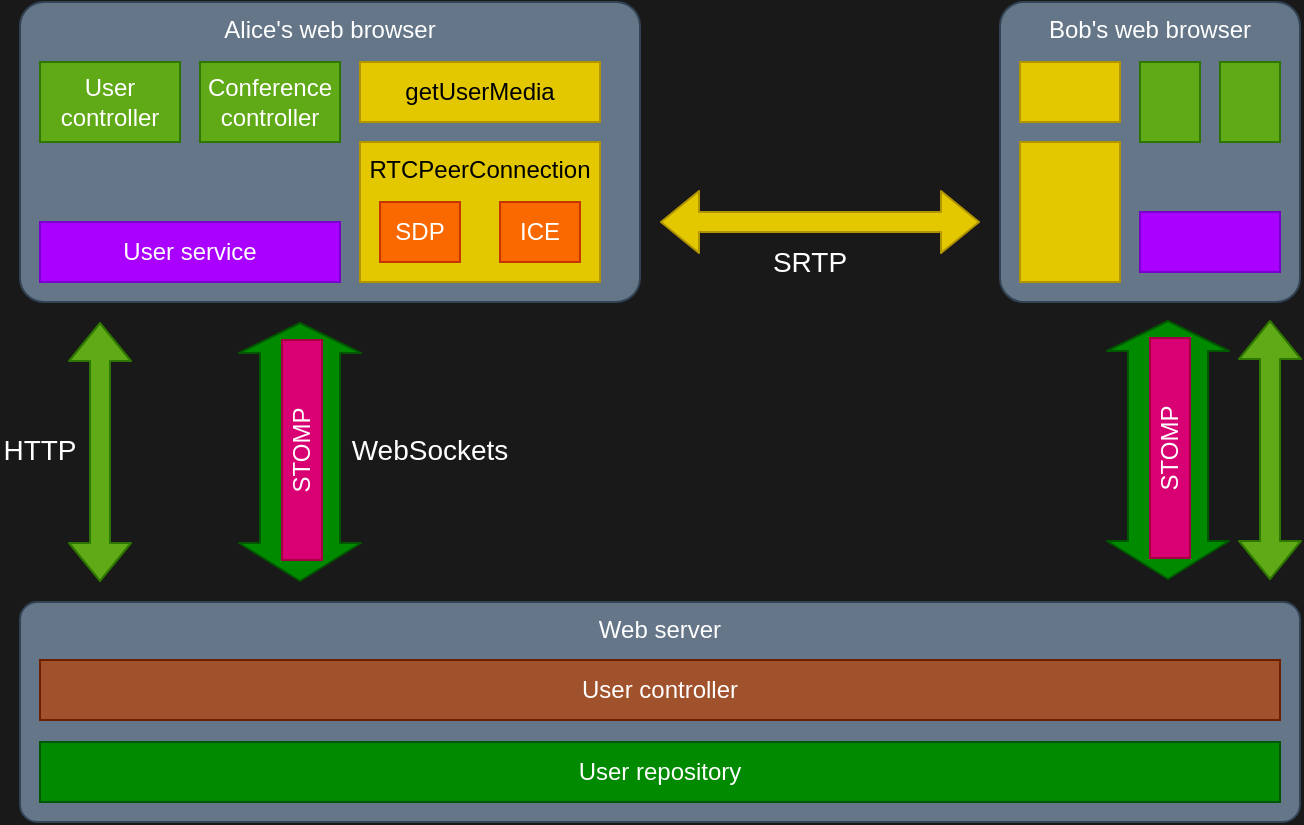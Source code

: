 <mxfile version="12.2.6" type="device" pages="1"><diagram id="RumugiIdl-qp810dOe0q" name="Page-1"><mxGraphModel dx="772" dy="514" grid="1" gridSize="10" guides="1" tooltips="1" connect="1" arrows="1" fold="1" page="1" pageScale="1" pageWidth="850" pageHeight="1100" background="#191919" math="0" shadow="0"><root><mxCell id="0"/><mxCell id="1" parent="0"/><mxCell id="SzAvDGGEfzQzb0FbrB-T-1" value="Alice's web browser" style="rounded=1;whiteSpace=wrap;html=1;fillColor=#647687;strokeColor=#314354;fontColor=#ffffff;verticalAlign=top;arcSize=8;" vertex="1" parent="1"><mxGeometry x="40" y="20" width="310" height="150" as="geometry"/></mxCell><mxCell id="SzAvDGGEfzQzb0FbrB-T-2" value="User controller" style="rounded=0;whiteSpace=wrap;html=1;fillColor=#60a917;strokeColor=#2D7600;fontColor=#ffffff;" vertex="1" parent="1"><mxGeometry x="50" y="50" width="70" height="40" as="geometry"/></mxCell><mxCell id="SzAvDGGEfzQzb0FbrB-T-3" value="Conference controller" style="rounded=0;whiteSpace=wrap;html=1;fillColor=#60a917;strokeColor=#2D7600;fontColor=#ffffff;" vertex="1" parent="1"><mxGeometry x="130" y="50" width="70" height="40" as="geometry"/></mxCell><mxCell id="SzAvDGGEfzQzb0FbrB-T-4" value="User service" style="rounded=0;whiteSpace=wrap;html=1;fillColor=#aa00ff;strokeColor=#7700CC;fontColor=#ffffff;" vertex="1" parent="1"><mxGeometry x="50" y="130" width="150" height="30" as="geometry"/></mxCell><mxCell id="SzAvDGGEfzQzb0FbrB-T-5" value="Web server" style="rounded=1;whiteSpace=wrap;html=1;fillColor=#647687;strokeColor=#314354;fontColor=#ffffff;verticalAlign=top;arcSize=8;" vertex="1" parent="1"><mxGeometry x="40" y="320" width="640" height="110" as="geometry"/></mxCell><mxCell id="SzAvDGGEfzQzb0FbrB-T-6" value="User controller" style="rounded=0;whiteSpace=wrap;html=1;fillColor=#a0522d;strokeColor=#6D1F00;fontColor=#ffffff;" vertex="1" parent="1"><mxGeometry x="50" y="349" width="620" height="30" as="geometry"/></mxCell><mxCell id="SzAvDGGEfzQzb0FbrB-T-7" value="User repository" style="rounded=0;whiteSpace=wrap;html=1;fillColor=#008a00;strokeColor=#005700;fontColor=#ffffff;" vertex="1" parent="1"><mxGeometry x="50" y="390" width="620" height="30" as="geometry"/></mxCell><mxCell id="SzAvDGGEfzQzb0FbrB-T-8" value="getUserMedia" style="rounded=0;whiteSpace=wrap;html=1;fillColor=#e3c800;strokeColor=#B09500;fontColor=#000000;" vertex="1" parent="1"><mxGeometry x="210" y="50" width="120" height="30" as="geometry"/></mxCell><mxCell id="SzAvDGGEfzQzb0FbrB-T-10" value="RTCPeerConnection" style="rounded=0;whiteSpace=wrap;html=1;fillColor=#e3c800;strokeColor=#B09500;fontColor=#000000;verticalAlign=top;" vertex="1" parent="1"><mxGeometry x="210" y="90" width="120" height="70" as="geometry"/></mxCell><mxCell id="SzAvDGGEfzQzb0FbrB-T-11" value="SDP" style="rounded=0;whiteSpace=wrap;html=1;fillColor=#fa6800;strokeColor=#C73500;fontColor=#ffffff;" vertex="1" parent="1"><mxGeometry x="220" y="120" width="40" height="30" as="geometry"/></mxCell><mxCell id="SzAvDGGEfzQzb0FbrB-T-12" value="ICE" style="rounded=0;whiteSpace=wrap;html=1;fillColor=#fa6800;strokeColor=#C73500;fontColor=#ffffff;" vertex="1" parent="1"><mxGeometry x="280" y="120" width="40" height="30" as="geometry"/></mxCell><mxCell id="SzAvDGGEfzQzb0FbrB-T-13" value="" style="shape=flexArrow;endArrow=classic;startArrow=classic;html=1;fontColor=#000000;fillColor=#60a917;strokeColor=#2D7600;" edge="1" parent="1"><mxGeometry width="50" height="50" relative="1" as="geometry"><mxPoint x="80" y="310" as="sourcePoint"/><mxPoint x="80" y="180" as="targetPoint"/></mxGeometry></mxCell><mxCell id="SzAvDGGEfzQzb0FbrB-T-14" value="" style="shape=flexArrow;endArrow=classic;startArrow=classic;html=1;fontColor=#000000;fillColor=#008a00;strokeColor=#005700;width=40;endSize=4.67;" edge="1" parent="1"><mxGeometry width="50" height="50" relative="1" as="geometry"><mxPoint x="180" y="310" as="sourcePoint"/><mxPoint x="180" y="180" as="targetPoint"/></mxGeometry></mxCell><mxCell id="SzAvDGGEfzQzb0FbrB-T-15" value="STOMP" style="rounded=0;whiteSpace=wrap;html=1;fontColor=#ffffff;fillColor=#d80073;strokeColor=#A50040;rotation=-90;" vertex="1" parent="1"><mxGeometry x="126" y="234" width="110" height="20" as="geometry"/></mxCell><mxCell id="SzAvDGGEfzQzb0FbrB-T-18" value="HTTP" style="text;html=1;strokeColor=none;fillColor=none;align=center;verticalAlign=middle;whiteSpace=wrap;rounded=0;fontColor=#FFFFFF;fontSize=14;" vertex="1" parent="1"><mxGeometry x="30" y="234" width="40" height="20" as="geometry"/></mxCell><mxCell id="SzAvDGGEfzQzb0FbrB-T-19" value="WebSockets" style="text;html=1;strokeColor=none;fillColor=none;align=center;verticalAlign=middle;whiteSpace=wrap;rounded=0;fontColor=#FFFFFF;fontSize=14;" vertex="1" parent="1"><mxGeometry x="200" y="234" width="90" height="20" as="geometry"/></mxCell><mxCell id="SzAvDGGEfzQzb0FbrB-T-20" value="Bob's web browser" style="rounded=1;whiteSpace=wrap;html=1;fillColor=#647687;strokeColor=#314354;fontColor=#ffffff;verticalAlign=top;arcSize=8;" vertex="1" parent="1"><mxGeometry x="530" y="20" width="150" height="150" as="geometry"/></mxCell><mxCell id="SzAvDGGEfzQzb0FbrB-T-21" value="" style="shape=flexArrow;endArrow=classic;startArrow=classic;html=1;fontSize=14;fontColor=#FFFFFF;fillColor=#e3c800;strokeColor=#B09500;" edge="1" parent="1"><mxGeometry width="50" height="50" relative="1" as="geometry"><mxPoint x="360" y="130" as="sourcePoint"/><mxPoint x="520" y="130" as="targetPoint"/></mxGeometry></mxCell><mxCell id="SzAvDGGEfzQzb0FbrB-T-22" value="SRTP" style="text;html=1;strokeColor=none;fillColor=none;align=center;verticalAlign=middle;whiteSpace=wrap;rounded=0;fontColor=#FFFFFF;fontSize=14;" vertex="1" parent="1"><mxGeometry x="390" y="140" width="90" height="20" as="geometry"/></mxCell><mxCell id="SzAvDGGEfzQzb0FbrB-T-23" value="" style="rounded=0;whiteSpace=wrap;html=1;fillColor=#e3c800;strokeColor=#B09500;fontColor=#000000;" vertex="1" parent="1"><mxGeometry x="540" y="50" width="50" height="30" as="geometry"/></mxCell><mxCell id="SzAvDGGEfzQzb0FbrB-T-24" value="" style="rounded=0;whiteSpace=wrap;html=1;fillColor=#60a917;strokeColor=#2D7600;fontColor=#ffffff;" vertex="1" parent="1"><mxGeometry x="640" y="50" width="30" height="40" as="geometry"/></mxCell><mxCell id="SzAvDGGEfzQzb0FbrB-T-25" value="" style="rounded=0;whiteSpace=wrap;html=1;fillColor=#60a917;strokeColor=#2D7600;fontColor=#ffffff;" vertex="1" parent="1"><mxGeometry x="600" y="50" width="30" height="40" as="geometry"/></mxCell><mxCell id="SzAvDGGEfzQzb0FbrB-T-26" value="" style="rounded=0;whiteSpace=wrap;html=1;fillColor=#e3c800;strokeColor=#B09500;fontColor=#000000;verticalAlign=top;" vertex="1" parent="1"><mxGeometry x="540" y="90" width="50" height="70" as="geometry"/></mxCell><mxCell id="SzAvDGGEfzQzb0FbrB-T-27" value="" style="rounded=0;whiteSpace=wrap;html=1;fillColor=#aa00ff;strokeColor=#7700CC;fontColor=#ffffff;" vertex="1" parent="1"><mxGeometry x="600" y="125" width="70" height="30" as="geometry"/></mxCell><mxCell id="SzAvDGGEfzQzb0FbrB-T-28" value="" style="shape=flexArrow;endArrow=classic;startArrow=classic;html=1;fontColor=#000000;fillColor=#60a917;strokeColor=#2D7600;" edge="1" parent="1"><mxGeometry width="50" height="50" relative="1" as="geometry"><mxPoint x="665" y="309" as="sourcePoint"/><mxPoint x="665" y="179" as="targetPoint"/></mxGeometry></mxCell><mxCell id="SzAvDGGEfzQzb0FbrB-T-30" value="" style="shape=flexArrow;endArrow=classic;startArrow=classic;html=1;fontColor=#000000;fillColor=#008a00;strokeColor=#005700;width=40;endSize=4.67;" edge="1" parent="1"><mxGeometry width="50" height="50" relative="1" as="geometry"><mxPoint x="614" y="309" as="sourcePoint"/><mxPoint x="614" y="179" as="targetPoint"/></mxGeometry></mxCell><mxCell id="SzAvDGGEfzQzb0FbrB-T-31" value="STOMP" style="rounded=0;whiteSpace=wrap;html=1;fontColor=#ffffff;fillColor=#d80073;strokeColor=#A50040;rotation=-90;" vertex="1" parent="1"><mxGeometry x="560" y="233" width="110" height="20" as="geometry"/></mxCell></root></mxGraphModel></diagram></mxfile>